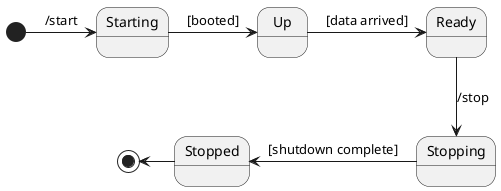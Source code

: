 @startuml
'https://plantuml.com/state-diagram
[*] -> Starting : /start
Starting -> Up : [booted]
Up -> Ready : [data arrived]
Ready --> Stopping : /stop
Stopped <- Stopping : [shutdown complete]
[*] <- Stopped
@enduml